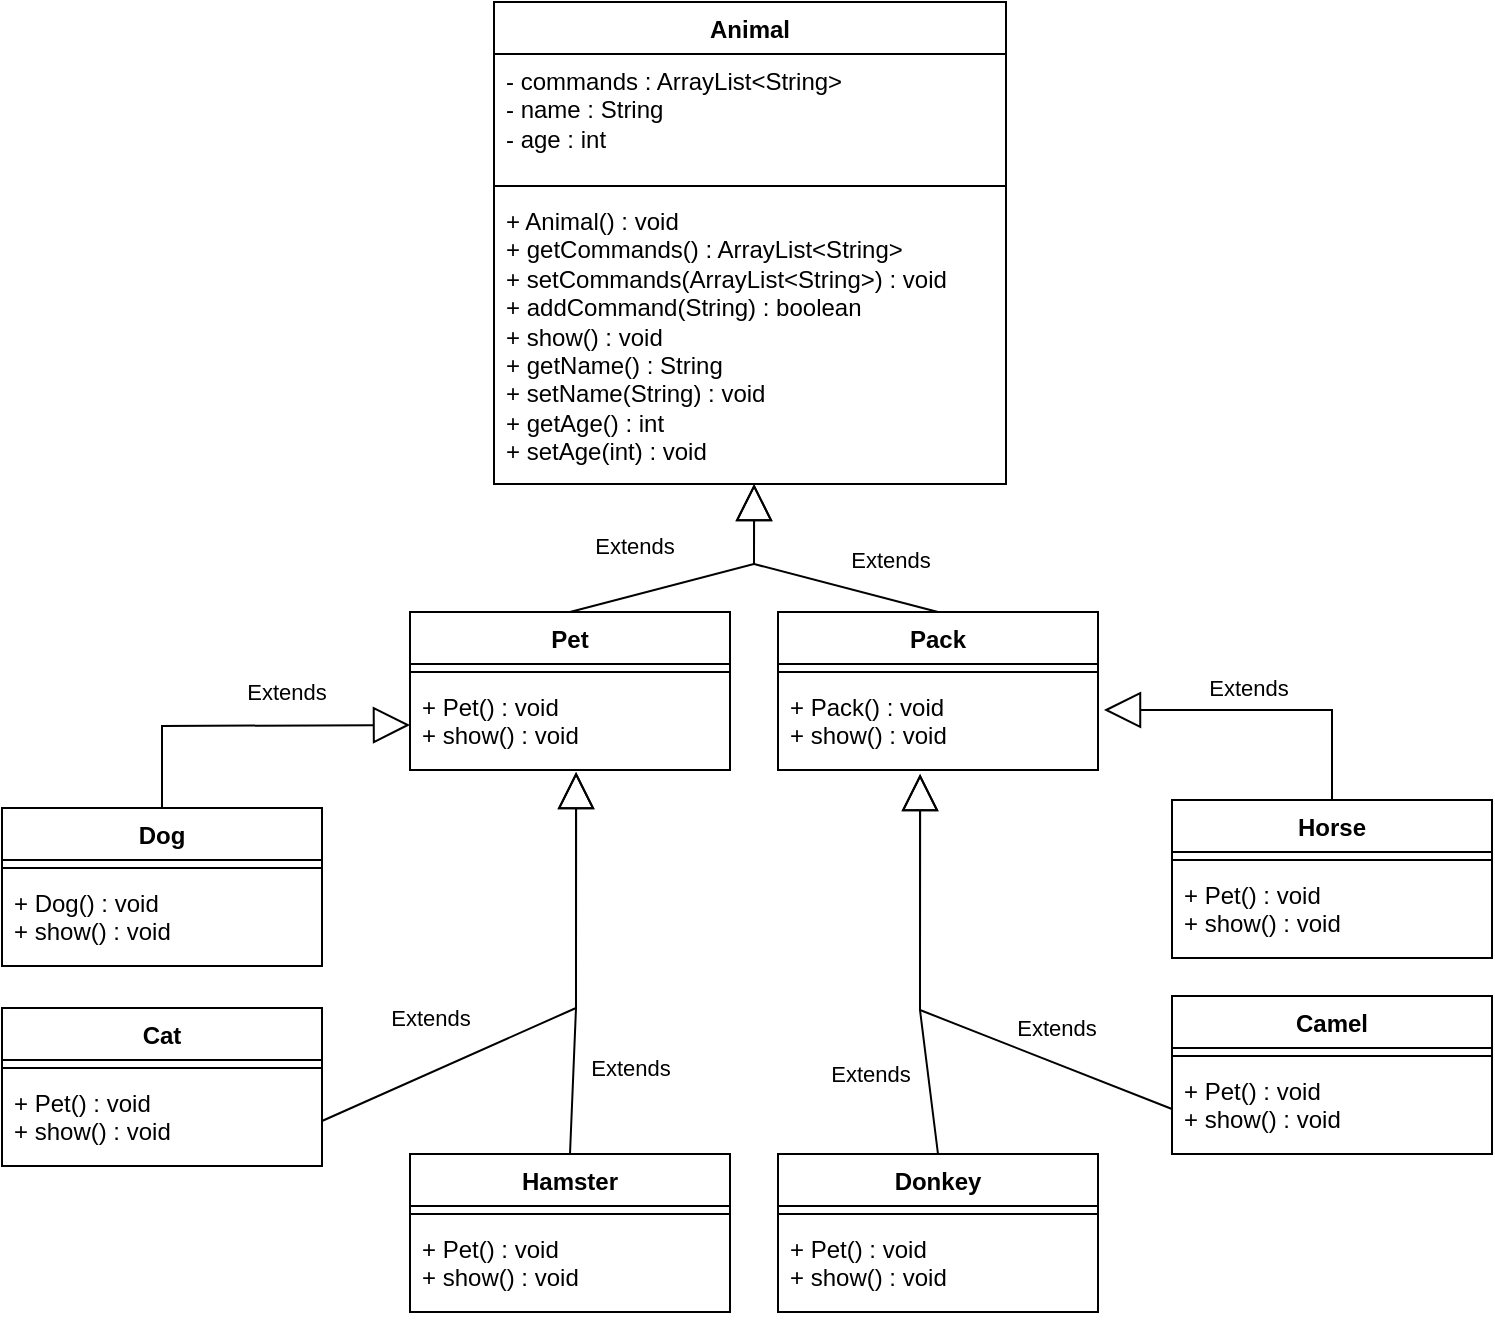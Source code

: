 <mxfile version="21.3.7" type="device">
  <diagram name="Страница 1" id="iM8rf-kqkM7Y0NnAJD3X">
    <mxGraphModel dx="1258" dy="1019" grid="0" gridSize="10" guides="1" tooltips="1" connect="1" arrows="1" fold="1" page="1" pageScale="1" pageWidth="827" pageHeight="1169" math="0" shadow="0">
      <root>
        <mxCell id="0" />
        <mxCell id="1" parent="0" />
        <mxCell id="WGqTEPe17NS4BC0jBtw7-1" value="Animal" style="swimlane;fontStyle=1;align=center;verticalAlign=top;childLayout=stackLayout;horizontal=1;startSize=26;horizontalStack=0;resizeParent=1;resizeParentMax=0;resizeLast=0;collapsible=1;marginBottom=0;whiteSpace=wrap;html=1;" vertex="1" parent="1">
          <mxGeometry x="286" y="38" width="256" height="241" as="geometry" />
        </mxCell>
        <mxCell id="WGqTEPe17NS4BC0jBtw7-2" value="- commands : ArrayList&amp;lt;String&amp;gt;&lt;br&gt;- name : String&lt;br&gt;- age : int" style="text;strokeColor=none;fillColor=none;align=left;verticalAlign=top;spacingLeft=4;spacingRight=4;overflow=hidden;rotatable=0;points=[[0,0.5],[1,0.5]];portConstraint=eastwest;whiteSpace=wrap;html=1;" vertex="1" parent="WGqTEPe17NS4BC0jBtw7-1">
          <mxGeometry y="26" width="256" height="62" as="geometry" />
        </mxCell>
        <mxCell id="WGqTEPe17NS4BC0jBtw7-3" value="" style="line;strokeWidth=1;fillColor=none;align=left;verticalAlign=middle;spacingTop=-1;spacingLeft=3;spacingRight=3;rotatable=0;labelPosition=right;points=[];portConstraint=eastwest;strokeColor=inherit;" vertex="1" parent="WGqTEPe17NS4BC0jBtw7-1">
          <mxGeometry y="88" width="256" height="8" as="geometry" />
        </mxCell>
        <mxCell id="WGqTEPe17NS4BC0jBtw7-4" value="+ Animal() : void&lt;br&gt;+ getCommands() : ArrayList&amp;lt;String&amp;gt;&lt;br&gt;+ setCommands(ArrayList&amp;lt;String&amp;gt;) : void&lt;br&gt;+ addCommand(String) : boolean&lt;br&gt;+ show() : void&lt;br&gt;+ getName() : String&lt;br&gt;+ setName(String) : void&lt;br&gt;+ getAge() : int&lt;br&gt;+ setAge(int) : void" style="text;strokeColor=none;fillColor=none;align=left;verticalAlign=top;spacingLeft=4;spacingRight=4;overflow=hidden;rotatable=0;points=[[0,0.5],[1,0.5]];portConstraint=eastwest;whiteSpace=wrap;html=1;" vertex="1" parent="WGqTEPe17NS4BC0jBtw7-1">
          <mxGeometry y="96" width="256" height="145" as="geometry" />
        </mxCell>
        <mxCell id="WGqTEPe17NS4BC0jBtw7-5" value="Pet" style="swimlane;fontStyle=1;align=center;verticalAlign=top;childLayout=stackLayout;horizontal=1;startSize=26;horizontalStack=0;resizeParent=1;resizeParentMax=0;resizeLast=0;collapsible=1;marginBottom=0;whiteSpace=wrap;html=1;" vertex="1" parent="1">
          <mxGeometry x="244" y="343" width="160" height="79" as="geometry" />
        </mxCell>
        <mxCell id="WGqTEPe17NS4BC0jBtw7-7" value="" style="line;strokeWidth=1;fillColor=none;align=left;verticalAlign=middle;spacingTop=-1;spacingLeft=3;spacingRight=3;rotatable=0;labelPosition=right;points=[];portConstraint=eastwest;strokeColor=inherit;" vertex="1" parent="WGqTEPe17NS4BC0jBtw7-5">
          <mxGeometry y="26" width="160" height="8" as="geometry" />
        </mxCell>
        <mxCell id="WGqTEPe17NS4BC0jBtw7-8" value="+ Pet() : void&lt;br&gt;+ show() : void" style="text;strokeColor=none;fillColor=none;align=left;verticalAlign=top;spacingLeft=4;spacingRight=4;overflow=hidden;rotatable=0;points=[[0,0.5],[1,0.5]];portConstraint=eastwest;whiteSpace=wrap;html=1;" vertex="1" parent="WGqTEPe17NS4BC0jBtw7-5">
          <mxGeometry y="34" width="160" height="45" as="geometry" />
        </mxCell>
        <mxCell id="WGqTEPe17NS4BC0jBtw7-9" value="Pack" style="swimlane;fontStyle=1;align=center;verticalAlign=top;childLayout=stackLayout;horizontal=1;startSize=26;horizontalStack=0;resizeParent=1;resizeParentMax=0;resizeLast=0;collapsible=1;marginBottom=0;whiteSpace=wrap;html=1;" vertex="1" parent="1">
          <mxGeometry x="428" y="343" width="160" height="79" as="geometry" />
        </mxCell>
        <mxCell id="WGqTEPe17NS4BC0jBtw7-10" value="" style="line;strokeWidth=1;fillColor=none;align=left;verticalAlign=middle;spacingTop=-1;spacingLeft=3;spacingRight=3;rotatable=0;labelPosition=right;points=[];portConstraint=eastwest;strokeColor=inherit;" vertex="1" parent="WGqTEPe17NS4BC0jBtw7-9">
          <mxGeometry y="26" width="160" height="8" as="geometry" />
        </mxCell>
        <mxCell id="WGqTEPe17NS4BC0jBtw7-11" value="+ Pack() : void&lt;br&gt;+ show() : void" style="text;strokeColor=none;fillColor=none;align=left;verticalAlign=top;spacingLeft=4;spacingRight=4;overflow=hidden;rotatable=0;points=[[0,0.5],[1,0.5]];portConstraint=eastwest;whiteSpace=wrap;html=1;" vertex="1" parent="WGqTEPe17NS4BC0jBtw7-9">
          <mxGeometry y="34" width="160" height="45" as="geometry" />
        </mxCell>
        <mxCell id="WGqTEPe17NS4BC0jBtw7-12" value="Dog" style="swimlane;fontStyle=1;align=center;verticalAlign=top;childLayout=stackLayout;horizontal=1;startSize=26;horizontalStack=0;resizeParent=1;resizeParentMax=0;resizeLast=0;collapsible=1;marginBottom=0;whiteSpace=wrap;html=1;" vertex="1" parent="1">
          <mxGeometry x="40" y="441" width="160" height="79" as="geometry" />
        </mxCell>
        <mxCell id="WGqTEPe17NS4BC0jBtw7-13" value="" style="line;strokeWidth=1;fillColor=none;align=left;verticalAlign=middle;spacingTop=-1;spacingLeft=3;spacingRight=3;rotatable=0;labelPosition=right;points=[];portConstraint=eastwest;strokeColor=inherit;" vertex="1" parent="WGqTEPe17NS4BC0jBtw7-12">
          <mxGeometry y="26" width="160" height="8" as="geometry" />
        </mxCell>
        <mxCell id="WGqTEPe17NS4BC0jBtw7-14" value="+ Dog() : void&lt;br&gt;+ show() : void" style="text;strokeColor=none;fillColor=none;align=left;verticalAlign=top;spacingLeft=4;spacingRight=4;overflow=hidden;rotatable=0;points=[[0,0.5],[1,0.5]];portConstraint=eastwest;whiteSpace=wrap;html=1;" vertex="1" parent="WGqTEPe17NS4BC0jBtw7-12">
          <mxGeometry y="34" width="160" height="45" as="geometry" />
        </mxCell>
        <mxCell id="WGqTEPe17NS4BC0jBtw7-15" value="Cat" style="swimlane;fontStyle=1;align=center;verticalAlign=top;childLayout=stackLayout;horizontal=1;startSize=26;horizontalStack=0;resizeParent=1;resizeParentMax=0;resizeLast=0;collapsible=1;marginBottom=0;whiteSpace=wrap;html=1;" vertex="1" parent="1">
          <mxGeometry x="40" y="541" width="160" height="79" as="geometry" />
        </mxCell>
        <mxCell id="WGqTEPe17NS4BC0jBtw7-16" value="" style="line;strokeWidth=1;fillColor=none;align=left;verticalAlign=middle;spacingTop=-1;spacingLeft=3;spacingRight=3;rotatable=0;labelPosition=right;points=[];portConstraint=eastwest;strokeColor=inherit;" vertex="1" parent="WGqTEPe17NS4BC0jBtw7-15">
          <mxGeometry y="26" width="160" height="8" as="geometry" />
        </mxCell>
        <mxCell id="WGqTEPe17NS4BC0jBtw7-17" value="+ Pet() : void&lt;br&gt;+ show() : void" style="text;strokeColor=none;fillColor=none;align=left;verticalAlign=top;spacingLeft=4;spacingRight=4;overflow=hidden;rotatable=0;points=[[0,0.5],[1,0.5]];portConstraint=eastwest;whiteSpace=wrap;html=1;" vertex="1" parent="WGqTEPe17NS4BC0jBtw7-15">
          <mxGeometry y="34" width="160" height="45" as="geometry" />
        </mxCell>
        <mxCell id="WGqTEPe17NS4BC0jBtw7-18" value="Hamster" style="swimlane;fontStyle=1;align=center;verticalAlign=top;childLayout=stackLayout;horizontal=1;startSize=26;horizontalStack=0;resizeParent=1;resizeParentMax=0;resizeLast=0;collapsible=1;marginBottom=0;whiteSpace=wrap;html=1;" vertex="1" parent="1">
          <mxGeometry x="244" y="614" width="160" height="79" as="geometry" />
        </mxCell>
        <mxCell id="WGqTEPe17NS4BC0jBtw7-19" value="" style="line;strokeWidth=1;fillColor=none;align=left;verticalAlign=middle;spacingTop=-1;spacingLeft=3;spacingRight=3;rotatable=0;labelPosition=right;points=[];portConstraint=eastwest;strokeColor=inherit;" vertex="1" parent="WGqTEPe17NS4BC0jBtw7-18">
          <mxGeometry y="26" width="160" height="8" as="geometry" />
        </mxCell>
        <mxCell id="WGqTEPe17NS4BC0jBtw7-20" value="+ Pet() : void&lt;br&gt;+ show() : void" style="text;strokeColor=none;fillColor=none;align=left;verticalAlign=top;spacingLeft=4;spacingRight=4;overflow=hidden;rotatable=0;points=[[0,0.5],[1,0.5]];portConstraint=eastwest;whiteSpace=wrap;html=1;" vertex="1" parent="WGqTEPe17NS4BC0jBtw7-18">
          <mxGeometry y="34" width="160" height="45" as="geometry" />
        </mxCell>
        <mxCell id="WGqTEPe17NS4BC0jBtw7-21" value="Horse" style="swimlane;fontStyle=1;align=center;verticalAlign=top;childLayout=stackLayout;horizontal=1;startSize=26;horizontalStack=0;resizeParent=1;resizeParentMax=0;resizeLast=0;collapsible=1;marginBottom=0;whiteSpace=wrap;html=1;" vertex="1" parent="1">
          <mxGeometry x="625" y="437" width="160" height="79" as="geometry" />
        </mxCell>
        <mxCell id="WGqTEPe17NS4BC0jBtw7-22" value="" style="line;strokeWidth=1;fillColor=none;align=left;verticalAlign=middle;spacingTop=-1;spacingLeft=3;spacingRight=3;rotatable=0;labelPosition=right;points=[];portConstraint=eastwest;strokeColor=inherit;" vertex="1" parent="WGqTEPe17NS4BC0jBtw7-21">
          <mxGeometry y="26" width="160" height="8" as="geometry" />
        </mxCell>
        <mxCell id="WGqTEPe17NS4BC0jBtw7-23" value="+ Pet() : void&lt;br&gt;+ show() : void" style="text;strokeColor=none;fillColor=none;align=left;verticalAlign=top;spacingLeft=4;spacingRight=4;overflow=hidden;rotatable=0;points=[[0,0.5],[1,0.5]];portConstraint=eastwest;whiteSpace=wrap;html=1;" vertex="1" parent="WGqTEPe17NS4BC0jBtw7-21">
          <mxGeometry y="34" width="160" height="45" as="geometry" />
        </mxCell>
        <mxCell id="WGqTEPe17NS4BC0jBtw7-24" value="Donkey" style="swimlane;fontStyle=1;align=center;verticalAlign=top;childLayout=stackLayout;horizontal=1;startSize=26;horizontalStack=0;resizeParent=1;resizeParentMax=0;resizeLast=0;collapsible=1;marginBottom=0;whiteSpace=wrap;html=1;" vertex="1" parent="1">
          <mxGeometry x="428" y="614" width="160" height="79" as="geometry" />
        </mxCell>
        <mxCell id="WGqTEPe17NS4BC0jBtw7-25" value="" style="line;strokeWidth=1;fillColor=none;align=left;verticalAlign=middle;spacingTop=-1;spacingLeft=3;spacingRight=3;rotatable=0;labelPosition=right;points=[];portConstraint=eastwest;strokeColor=inherit;" vertex="1" parent="WGqTEPe17NS4BC0jBtw7-24">
          <mxGeometry y="26" width="160" height="8" as="geometry" />
        </mxCell>
        <mxCell id="WGqTEPe17NS4BC0jBtw7-26" value="+ Pet() : void&lt;br&gt;+ show() : void" style="text;strokeColor=none;fillColor=none;align=left;verticalAlign=top;spacingLeft=4;spacingRight=4;overflow=hidden;rotatable=0;points=[[0,0.5],[1,0.5]];portConstraint=eastwest;whiteSpace=wrap;html=1;" vertex="1" parent="WGqTEPe17NS4BC0jBtw7-24">
          <mxGeometry y="34" width="160" height="45" as="geometry" />
        </mxCell>
        <mxCell id="WGqTEPe17NS4BC0jBtw7-27" value="Camel" style="swimlane;fontStyle=1;align=center;verticalAlign=top;childLayout=stackLayout;horizontal=1;startSize=26;horizontalStack=0;resizeParent=1;resizeParentMax=0;resizeLast=0;collapsible=1;marginBottom=0;whiteSpace=wrap;html=1;" vertex="1" parent="1">
          <mxGeometry x="625" y="535" width="160" height="79" as="geometry" />
        </mxCell>
        <mxCell id="WGqTEPe17NS4BC0jBtw7-28" value="" style="line;strokeWidth=1;fillColor=none;align=left;verticalAlign=middle;spacingTop=-1;spacingLeft=3;spacingRight=3;rotatable=0;labelPosition=right;points=[];portConstraint=eastwest;strokeColor=inherit;" vertex="1" parent="WGqTEPe17NS4BC0jBtw7-27">
          <mxGeometry y="26" width="160" height="8" as="geometry" />
        </mxCell>
        <mxCell id="WGqTEPe17NS4BC0jBtw7-29" value="+ Pet() : void&lt;br&gt;+ show() : void" style="text;strokeColor=none;fillColor=none;align=left;verticalAlign=top;spacingLeft=4;spacingRight=4;overflow=hidden;rotatable=0;points=[[0,0.5],[1,0.5]];portConstraint=eastwest;whiteSpace=wrap;html=1;" vertex="1" parent="WGqTEPe17NS4BC0jBtw7-27">
          <mxGeometry y="34" width="160" height="45" as="geometry" />
        </mxCell>
        <mxCell id="WGqTEPe17NS4BC0jBtw7-30" value="Extends" style="endArrow=block;endSize=16;endFill=0;html=1;rounded=0;exitX=0.5;exitY=0;exitDx=0;exitDy=0;entryX=0;entryY=0.5;entryDx=0;entryDy=0;" edge="1" parent="1" source="WGqTEPe17NS4BC0jBtw7-12" target="WGqTEPe17NS4BC0jBtw7-8">
          <mxGeometry x="0.251" y="17" width="160" relative="1" as="geometry">
            <mxPoint x="332" y="421" as="sourcePoint" />
            <mxPoint x="492" y="421" as="targetPoint" />
            <Array as="points">
              <mxPoint x="120" y="400" />
            </Array>
            <mxPoint as="offset" />
          </mxGeometry>
        </mxCell>
        <mxCell id="WGqTEPe17NS4BC0jBtw7-32" value="Extends" style="endArrow=block;endSize=16;endFill=0;html=1;rounded=0;exitX=1;exitY=0.5;exitDx=0;exitDy=0;entryX=0.519;entryY=1.022;entryDx=0;entryDy=0;entryPerimeter=0;" edge="1" parent="1" source="WGqTEPe17NS4BC0jBtw7-17" target="WGqTEPe17NS4BC0jBtw7-8">
          <mxGeometry x="-0.453" y="25" width="160" relative="1" as="geometry">
            <mxPoint x="332" y="421" as="sourcePoint" />
            <mxPoint x="492" y="421" as="targetPoint" />
            <Array as="points">
              <mxPoint x="327" y="541" />
            </Array>
            <mxPoint as="offset" />
          </mxGeometry>
        </mxCell>
        <mxCell id="WGqTEPe17NS4BC0jBtw7-33" value="Extends" style="endArrow=block;endSize=16;endFill=0;html=1;rounded=0;exitX=0.5;exitY=0;exitDx=0;exitDy=0;" edge="1" parent="1" source="WGqTEPe17NS4BC0jBtw7-21">
          <mxGeometry x="0.103" y="-11" width="160" relative="1" as="geometry">
            <mxPoint x="332" y="421" as="sourcePoint" />
            <mxPoint x="591" y="392" as="targetPoint" />
            <Array as="points">
              <mxPoint x="705" y="392" />
            </Array>
            <mxPoint as="offset" />
          </mxGeometry>
        </mxCell>
        <mxCell id="WGqTEPe17NS4BC0jBtw7-34" value="Extends" style="endArrow=block;endSize=16;endFill=0;html=1;rounded=0;exitX=0;exitY=0.5;exitDx=0;exitDy=0;entryX=0.444;entryY=1.044;entryDx=0;entryDy=0;entryPerimeter=0;" edge="1" parent="1" source="WGqTEPe17NS4BC0jBtw7-29" target="WGqTEPe17NS4BC0jBtw7-11">
          <mxGeometry x="-0.457" y="-16" width="160" relative="1" as="geometry">
            <mxPoint x="332" y="421" as="sourcePoint" />
            <mxPoint x="591" y="392" as="targetPoint" />
            <Array as="points">
              <mxPoint x="499" y="542" />
            </Array>
            <mxPoint as="offset" />
          </mxGeometry>
        </mxCell>
        <mxCell id="WGqTEPe17NS4BC0jBtw7-39" value="Extends" style="endArrow=block;endSize=16;endFill=0;html=1;rounded=0;exitX=0.5;exitY=0;exitDx=0;exitDy=0;entryX=0.519;entryY=1.022;entryDx=0;entryDy=0;entryPerimeter=0;" edge="1" parent="1" source="WGqTEPe17NS4BC0jBtw7-18" target="WGqTEPe17NS4BC0jBtw7-8">
          <mxGeometry x="-0.537" y="-28" width="160" relative="1" as="geometry">
            <mxPoint x="332" y="421" as="sourcePoint" />
            <mxPoint x="492" y="421" as="targetPoint" />
            <Array as="points">
              <mxPoint x="327" y="541" />
            </Array>
            <mxPoint as="offset" />
          </mxGeometry>
        </mxCell>
        <mxCell id="WGqTEPe17NS4BC0jBtw7-40" value="Extends" style="endArrow=block;endSize=16;endFill=0;html=1;rounded=0;exitX=0.5;exitY=0;exitDx=0;exitDy=0;entryX=0.444;entryY=1.044;entryDx=0;entryDy=0;entryPerimeter=0;" edge="1" parent="1" source="WGqTEPe17NS4BC0jBtw7-24" target="WGqTEPe17NS4BC0jBtw7-11">
          <mxGeometry x="-0.539" y="29" width="160" relative="1" as="geometry">
            <mxPoint x="332" y="421" as="sourcePoint" />
            <mxPoint x="591" y="392" as="targetPoint" />
            <Array as="points">
              <mxPoint x="499" y="542" />
            </Array>
            <mxPoint as="offset" />
          </mxGeometry>
        </mxCell>
        <mxCell id="WGqTEPe17NS4BC0jBtw7-41" value="Extends" style="endArrow=block;endSize=16;endFill=0;html=1;rounded=0;exitX=0.5;exitY=0;exitDx=0;exitDy=0;entryX=0.508;entryY=1;entryDx=0;entryDy=0;entryPerimeter=0;" edge="1" parent="1" source="WGqTEPe17NS4BC0jBtw7-5" target="WGqTEPe17NS4BC0jBtw7-4">
          <mxGeometry x="-0.418" y="24" width="160" relative="1" as="geometry">
            <mxPoint x="332" y="421" as="sourcePoint" />
            <mxPoint x="492" y="421" as="targetPoint" />
            <Array as="points">
              <mxPoint x="416" y="319" />
            </Array>
            <mxPoint as="offset" />
          </mxGeometry>
        </mxCell>
        <mxCell id="WGqTEPe17NS4BC0jBtw7-42" value="Extends" style="endArrow=block;endSize=16;endFill=0;html=1;rounded=0;exitX=0.5;exitY=0;exitDx=0;exitDy=0;entryX=0.508;entryY=1;entryDx=0;entryDy=0;entryPerimeter=0;" edge="1" parent="1" source="WGqTEPe17NS4BC0jBtw7-9" target="WGqTEPe17NS4BC0jBtw7-4">
          <mxGeometry x="-0.559" y="-19" width="160" relative="1" as="geometry">
            <mxPoint x="332" y="421" as="sourcePoint" />
            <mxPoint x="492" y="421" as="targetPoint" />
            <Array as="points">
              <mxPoint x="416" y="319" />
            </Array>
            <mxPoint as="offset" />
          </mxGeometry>
        </mxCell>
      </root>
    </mxGraphModel>
  </diagram>
</mxfile>
